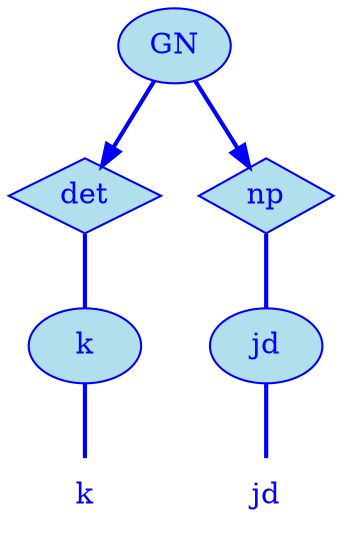 digraph g {
	graph [bb="0,0,126,252"];
	node [label="\N"];
	graph [_draw_="c 5 -white C 5 -white P 4 0 0 0 252 126 252 126 0 ",
		xdotversion="1.2"];
	"mc1s1_t1#token84" [label=k, shape=plaintext, fillcolor=lightblue2, fontcolor=blue, pos="27,18", width="0.75", height="0.50", _ldraw_="F 14.000000 11 -Times-Roman c 4 -blue T 27 13 0 8 1 -k "];
	"mc1s1_W1#wordmc1s1_t1#token" [label=k, shape=ellipse, fillcolor=lightblue2, fontcolor=blue, pos="27,90", width="0.75", height="0.50", color=blue, style=filled, _draw_="S 6 -filled c 4 -blue C 10 -lightblue2 E 27 90 27 18 ", _ldraw_="F 14.000000 11 -Times-Roman c 4 -blue T 27 85 0 8 1 -k "];
	"mc1s1_P10#pos" [label=det, shape=diamond, fillcolor=lightblue2, fontcolor=blue, pos="27,162", width="0.75", height="0.50", color=blue, style=filled, _draw_="S 6 -filled c 4 -blue C 10 -lightblue2 P 4 27 180 0 162 27 144 54 162 ", _ldraw_="F 14.000000 11 -Times-Roman c 4 -blue T 27 157 0 23 3 -det "];
	"mc1s1_t3#token87" [label=jd, shape=plaintext, fillcolor=lightblue2, fontcolor=blue, pos="99,18", width="0.75", height="0.50", _ldraw_="F 14.000000 11 -Times-Roman c 4 -blue T 99 13 0 12 2 -jd "];
	"mc1s1_W2#wordmc1s1_t3#token" [label=jd, shape=ellipse, fillcolor=lightblue2, fontcolor=blue, pos="99,90", width="0.75", height="0.50", color=blue, style=filled, _draw_="S 6 -filled c 4 -blue C 10 -lightblue2 E 99 90 27 18 ", _ldraw_="F 14.000000 11 -Times-Roman c 4 -blue T 99 85 0 12 2 -jd "];
	"mc1s1_P38#pos" [label=np, shape=diamond, fillcolor=lightblue2, fontcolor=blue, pos="99,162", width="0.75", height="0.50", color=blue, style=filled, _draw_="S 6 -filled c 4 -blue C 10 -lightblue2 P 4 99 180 72 162 99 144 126 162 ", _ldraw_="F 14.000000 11 -Times-Roman c 4 -blue T 99 157 0 17 2 -np "];
	"mc1s1_chk0#chunk" [label=GN, fillcolor=lightblue2, fontcolor=blue, pos="63,234", width="0.75", height="0.50", color=blue, style=filled, arrowhead=doubleoctagon, _draw_="S 6 -filled c 4 -blue C 10 -lightblue2 E 63 234 27 18 ", _ldraw_="F 14.000000 11 -Times-Roman c 4 -blue T 63 229 0 22 2 -GN "];
	"mc1s1_W1#wordmc1s1_t1#token" -> "mc1s1_t1#token84" [arrowhead=none, color=blue, fontcolor=blue, style=bold, minlen=1, pos="27,72 27,61 27,47 27,36", _draw_="S 4 -bold c 4 -blue B 4 27 72 27 61 27 47 27 36 "];
	"mc1s1_P10#pos" -> "mc1s1_W1#wordmc1s1_t1#token" [arrowhead=none, color=blue, fontcolor=blue, style=bold, minlen=1, pos="27,144 27,133 27,119 27,108", _draw_="S 4 -bold c 4 -blue B 4 27 144 27 133 27 119 27 108 "];
	"mc1s1_W2#wordmc1s1_t3#token" -> "mc1s1_t3#token87" [arrowhead=none, color=blue, fontcolor=blue, style=bold, minlen=1, pos="99,72 99,61 99,47 99,36", _draw_="S 4 -bold c 4 -blue B 4 99 72 99 61 99 47 99 36 "];
	"mc1s1_P38#pos" -> "mc1s1_W2#wordmc1s1_t3#token" [arrowhead=none, color=blue, fontcolor=blue, style=bold, minlen=1, pos="99,144 99,133 99,119 99,108", _draw_="S 4 -bold c 4 -blue B 4 99 144 99 133 99 119 99 108 "];
	"mc1s1_chk0#chunk" -> "mc1s1_P10#pos" [color=blue, fontcolor=blue, style=bold, minlen=1, pos="e,34,176 54,217 49,207 44,195 39,185", shape=normal, _draw_="S 4 -bold c 4 -blue B 4 54 217 49 207 44 195 39 185 ", _hdraw_="S 5 -solid S 15 -setlinewidth(1) c 4 -blue C 4 -blue P 3 42 183 34 176 36 186 "];
	"mc1s1_chk0#chunk" -> "mc1s1_P38#pos" [color=blue, fontcolor=blue, style=bold, minlen=1, pos="e,92,176 72,217 77,207 82,195 87,185", shape=normal, _draw_="S 4 -bold c 4 -blue B 4 72 217 77 207 82 195 87 185 ", _hdraw_="S 5 -solid S 15 -setlinewidth(1) c 4 -blue C 4 -blue P 3 90 186 92 176 84 183 "];
}
